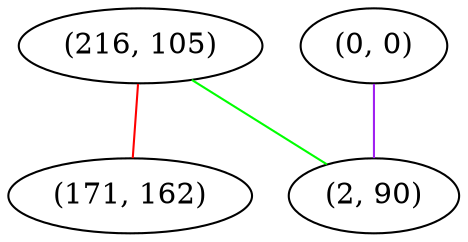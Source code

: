 graph "" {
"(216, 105)";
"(171, 162)";
"(0, 0)";
"(2, 90)";
"(216, 105)" -- "(171, 162)"  [color=red, key=0, weight=1];
"(216, 105)" -- "(2, 90)"  [color=green, key=0, weight=2];
"(0, 0)" -- "(2, 90)"  [color=purple, key=0, weight=4];
}
